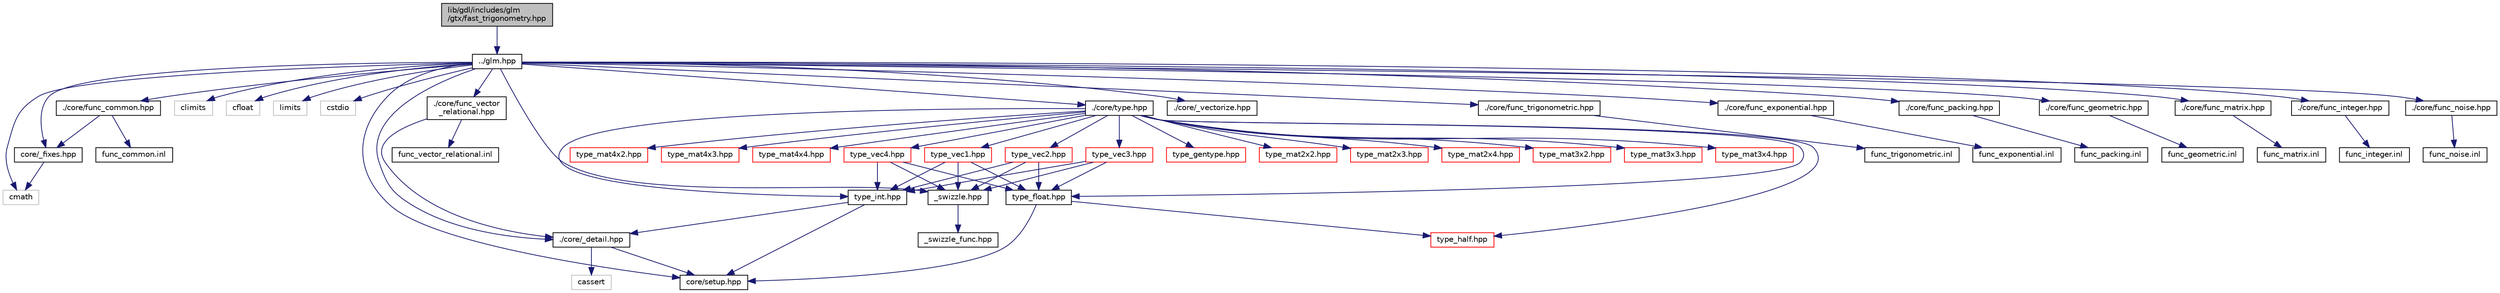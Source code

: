 digraph "lib/gdl/includes/glm/gtx/fast_trigonometry.hpp"
{
  edge [fontname="Helvetica",fontsize="10",labelfontname="Helvetica",labelfontsize="10"];
  node [fontname="Helvetica",fontsize="10",shape=record];
  Node1 [label="lib/gdl/includes/glm\l/gtx/fast_trigonometry.hpp",height=0.2,width=0.4,color="black", fillcolor="grey75", style="filled", fontcolor="black"];
  Node1 -> Node2 [color="midnightblue",fontsize="10",style="solid"];
  Node2 [label="../glm.hpp",height=0.2,width=0.4,color="black", fillcolor="white", style="filled",URL="$glm_8hpp.html"];
  Node2 -> Node3 [color="midnightblue",fontsize="10",style="solid"];
  Node3 [label="core/_fixes.hpp",height=0.2,width=0.4,color="black", fillcolor="white", style="filled",URL="$__fixes_8hpp.html"];
  Node3 -> Node4 [color="midnightblue",fontsize="10",style="solid"];
  Node4 [label="cmath",height=0.2,width=0.4,color="grey75", fillcolor="white", style="filled"];
  Node2 -> Node4 [color="midnightblue",fontsize="10",style="solid"];
  Node2 -> Node5 [color="midnightblue",fontsize="10",style="solid"];
  Node5 [label="climits",height=0.2,width=0.4,color="grey75", fillcolor="white", style="filled"];
  Node2 -> Node6 [color="midnightblue",fontsize="10",style="solid"];
  Node6 [label="cfloat",height=0.2,width=0.4,color="grey75", fillcolor="white", style="filled"];
  Node2 -> Node7 [color="midnightblue",fontsize="10",style="solid"];
  Node7 [label="limits",height=0.2,width=0.4,color="grey75", fillcolor="white", style="filled"];
  Node2 -> Node8 [color="midnightblue",fontsize="10",style="solid"];
  Node8 [label="cstdio",height=0.2,width=0.4,color="grey75", fillcolor="white", style="filled"];
  Node2 -> Node9 [color="midnightblue",fontsize="10",style="solid"];
  Node9 [label="core/setup.hpp",height=0.2,width=0.4,color="black", fillcolor="white", style="filled",URL="$setup_8hpp.html"];
  Node2 -> Node10 [color="midnightblue",fontsize="10",style="solid"];
  Node10 [label="./core/_detail.hpp",height=0.2,width=0.4,color="black", fillcolor="white", style="filled",URL="$__detail_8hpp.html"];
  Node10 -> Node9 [color="midnightblue",fontsize="10",style="solid"];
  Node10 -> Node11 [color="midnightblue",fontsize="10",style="solid"];
  Node11 [label="cassert",height=0.2,width=0.4,color="grey75", fillcolor="white", style="filled"];
  Node2 -> Node12 [color="midnightblue",fontsize="10",style="solid"];
  Node12 [label="./core/_vectorize.hpp",height=0.2,width=0.4,color="black", fillcolor="white", style="filled",URL="$__vectorize_8hpp.html"];
  Node2 -> Node13 [color="midnightblue",fontsize="10",style="solid"];
  Node13 [label="./core/type.hpp",height=0.2,width=0.4,color="black", fillcolor="white", style="filled",URL="$type_8hpp.html"];
  Node13 -> Node14 [color="midnightblue",fontsize="10",style="solid"];
  Node14 [label="type_half.hpp",height=0.2,width=0.4,color="red", fillcolor="white", style="filled",URL="$type__half_8hpp.html"];
  Node13 -> Node15 [color="midnightblue",fontsize="10",style="solid"];
  Node15 [label="type_float.hpp",height=0.2,width=0.4,color="black", fillcolor="white", style="filled",URL="$type__float_8hpp.html"];
  Node15 -> Node14 [color="midnightblue",fontsize="10",style="solid"];
  Node15 -> Node9 [color="midnightblue",fontsize="10",style="solid"];
  Node13 -> Node16 [color="midnightblue",fontsize="10",style="solid"];
  Node16 [label="type_int.hpp",height=0.2,width=0.4,color="black", fillcolor="white", style="filled",URL="$type__int_8hpp.html"];
  Node16 -> Node9 [color="midnightblue",fontsize="10",style="solid"];
  Node16 -> Node10 [color="midnightblue",fontsize="10",style="solid"];
  Node13 -> Node17 [color="midnightblue",fontsize="10",style="solid"];
  Node17 [label="type_gentype.hpp",height=0.2,width=0.4,color="red", fillcolor="white", style="filled",URL="$type__gentype_8hpp.html"];
  Node13 -> Node18 [color="midnightblue",fontsize="10",style="solid"];
  Node18 [label="type_vec1.hpp",height=0.2,width=0.4,color="red", fillcolor="white", style="filled",URL="$type__vec1_8hpp.html"];
  Node18 -> Node15 [color="midnightblue",fontsize="10",style="solid"];
  Node18 -> Node16 [color="midnightblue",fontsize="10",style="solid"];
  Node18 -> Node19 [color="midnightblue",fontsize="10",style="solid"];
  Node19 [label="_swizzle.hpp",height=0.2,width=0.4,color="black", fillcolor="white", style="filled",URL="$__swizzle_8hpp.html"];
  Node19 -> Node20 [color="midnightblue",fontsize="10",style="solid"];
  Node20 [label="_swizzle_func.hpp",height=0.2,width=0.4,color="black", fillcolor="white", style="filled",URL="$__swizzle__func_8hpp.html"];
  Node13 -> Node21 [color="midnightblue",fontsize="10",style="solid"];
  Node21 [label="type_vec2.hpp",height=0.2,width=0.4,color="red", fillcolor="white", style="filled",URL="$type__vec2_8hpp.html"];
  Node21 -> Node15 [color="midnightblue",fontsize="10",style="solid"];
  Node21 -> Node16 [color="midnightblue",fontsize="10",style="solid"];
  Node21 -> Node19 [color="midnightblue",fontsize="10",style="solid"];
  Node13 -> Node22 [color="midnightblue",fontsize="10",style="solid"];
  Node22 [label="type_vec3.hpp",height=0.2,width=0.4,color="red", fillcolor="white", style="filled",URL="$type__vec3_8hpp.html"];
  Node22 -> Node15 [color="midnightblue",fontsize="10",style="solid"];
  Node22 -> Node16 [color="midnightblue",fontsize="10",style="solid"];
  Node22 -> Node19 [color="midnightblue",fontsize="10",style="solid"];
  Node13 -> Node23 [color="midnightblue",fontsize="10",style="solid"];
  Node23 [label="type_vec4.hpp",height=0.2,width=0.4,color="red", fillcolor="white", style="filled",URL="$type__vec4_8hpp.html"];
  Node23 -> Node15 [color="midnightblue",fontsize="10",style="solid"];
  Node23 -> Node16 [color="midnightblue",fontsize="10",style="solid"];
  Node23 -> Node19 [color="midnightblue",fontsize="10",style="solid"];
  Node13 -> Node24 [color="midnightblue",fontsize="10",style="solid"];
  Node24 [label="type_mat2x2.hpp",height=0.2,width=0.4,color="red", fillcolor="white", style="filled",URL="$type__mat2x2_8hpp.html"];
  Node13 -> Node25 [color="midnightblue",fontsize="10",style="solid"];
  Node25 [label="type_mat2x3.hpp",height=0.2,width=0.4,color="red", fillcolor="white", style="filled",URL="$type__mat2x3_8hpp.html"];
  Node13 -> Node26 [color="midnightblue",fontsize="10",style="solid"];
  Node26 [label="type_mat2x4.hpp",height=0.2,width=0.4,color="red", fillcolor="white", style="filled",URL="$type__mat2x4_8hpp.html"];
  Node13 -> Node27 [color="midnightblue",fontsize="10",style="solid"];
  Node27 [label="type_mat3x2.hpp",height=0.2,width=0.4,color="red", fillcolor="white", style="filled",URL="$type__mat3x2_8hpp.html"];
  Node13 -> Node28 [color="midnightblue",fontsize="10",style="solid"];
  Node28 [label="type_mat3x3.hpp",height=0.2,width=0.4,color="red", fillcolor="white", style="filled",URL="$type__mat3x3_8hpp.html"];
  Node13 -> Node29 [color="midnightblue",fontsize="10",style="solid"];
  Node29 [label="type_mat3x4.hpp",height=0.2,width=0.4,color="red", fillcolor="white", style="filled",URL="$type__mat3x4_8hpp.html"];
  Node13 -> Node30 [color="midnightblue",fontsize="10",style="solid"];
  Node30 [label="type_mat4x2.hpp",height=0.2,width=0.4,color="red", fillcolor="white", style="filled",URL="$type__mat4x2_8hpp.html"];
  Node13 -> Node31 [color="midnightblue",fontsize="10",style="solid"];
  Node31 [label="type_mat4x3.hpp",height=0.2,width=0.4,color="red", fillcolor="white", style="filled",URL="$type__mat4x3_8hpp.html"];
  Node13 -> Node32 [color="midnightblue",fontsize="10",style="solid"];
  Node32 [label="type_mat4x4.hpp",height=0.2,width=0.4,color="red", fillcolor="white", style="filled",URL="$type__mat4x4_8hpp.html"];
  Node2 -> Node33 [color="midnightblue",fontsize="10",style="solid"];
  Node33 [label="./core/func_trigonometric.hpp",height=0.2,width=0.4,color="black", fillcolor="white", style="filled",URL="$func__trigonometric_8hpp.html"];
  Node33 -> Node34 [color="midnightblue",fontsize="10",style="solid"];
  Node34 [label="func_trigonometric.inl",height=0.2,width=0.4,color="black", fillcolor="white", style="filled",URL="$func__trigonometric_8inl.html"];
  Node2 -> Node35 [color="midnightblue",fontsize="10",style="solid"];
  Node35 [label="./core/func_exponential.hpp",height=0.2,width=0.4,color="black", fillcolor="white", style="filled",URL="$func__exponential_8hpp.html"];
  Node35 -> Node36 [color="midnightblue",fontsize="10",style="solid"];
  Node36 [label="func_exponential.inl",height=0.2,width=0.4,color="black", fillcolor="white", style="filled",URL="$func__exponential_8inl.html"];
  Node2 -> Node37 [color="midnightblue",fontsize="10",style="solid"];
  Node37 [label="./core/func_common.hpp",height=0.2,width=0.4,color="black", fillcolor="white", style="filled",URL="$func__common_8hpp.html"];
  Node37 -> Node3 [color="midnightblue",fontsize="10",style="solid"];
  Node37 -> Node38 [color="midnightblue",fontsize="10",style="solid"];
  Node38 [label="func_common.inl",height=0.2,width=0.4,color="black", fillcolor="white", style="filled",URL="$func__common_8inl.html"];
  Node2 -> Node39 [color="midnightblue",fontsize="10",style="solid"];
  Node39 [label="./core/func_packing.hpp",height=0.2,width=0.4,color="black", fillcolor="white", style="filled",URL="$func__packing_8hpp.html"];
  Node39 -> Node40 [color="midnightblue",fontsize="10",style="solid"];
  Node40 [label="func_packing.inl",height=0.2,width=0.4,color="black", fillcolor="white", style="filled",URL="$func__packing_8inl.html"];
  Node2 -> Node41 [color="midnightblue",fontsize="10",style="solid"];
  Node41 [label="./core/func_geometric.hpp",height=0.2,width=0.4,color="black", fillcolor="white", style="filled",URL="$func__geometric_8hpp.html"];
  Node41 -> Node42 [color="midnightblue",fontsize="10",style="solid"];
  Node42 [label="func_geometric.inl",height=0.2,width=0.4,color="black", fillcolor="white", style="filled",URL="$func__geometric_8inl.html"];
  Node2 -> Node43 [color="midnightblue",fontsize="10",style="solid"];
  Node43 [label="./core/func_matrix.hpp",height=0.2,width=0.4,color="black", fillcolor="white", style="filled",URL="$func__matrix_8hpp.html"];
  Node43 -> Node44 [color="midnightblue",fontsize="10",style="solid"];
  Node44 [label="func_matrix.inl",height=0.2,width=0.4,color="black", fillcolor="white", style="filled",URL="$func__matrix_8inl.html"];
  Node2 -> Node45 [color="midnightblue",fontsize="10",style="solid"];
  Node45 [label="./core/func_vector\l_relational.hpp",height=0.2,width=0.4,color="black", fillcolor="white", style="filled",URL="$func__vector__relational_8hpp.html"];
  Node45 -> Node10 [color="midnightblue",fontsize="10",style="solid"];
  Node45 -> Node46 [color="midnightblue",fontsize="10",style="solid"];
  Node46 [label="func_vector_relational.inl",height=0.2,width=0.4,color="black", fillcolor="white", style="filled",URL="$func__vector__relational_8inl.html"];
  Node2 -> Node47 [color="midnightblue",fontsize="10",style="solid"];
  Node47 [label="./core/func_integer.hpp",height=0.2,width=0.4,color="black", fillcolor="white", style="filled",URL="$func__integer_8hpp.html"];
  Node47 -> Node48 [color="midnightblue",fontsize="10",style="solid"];
  Node48 [label="func_integer.inl",height=0.2,width=0.4,color="black", fillcolor="white", style="filled",URL="$func__integer_8inl.html"];
  Node2 -> Node49 [color="midnightblue",fontsize="10",style="solid"];
  Node49 [label="./core/func_noise.hpp",height=0.2,width=0.4,color="black", fillcolor="white", style="filled",URL="$func__noise_8hpp.html"];
  Node49 -> Node50 [color="midnightblue",fontsize="10",style="solid"];
  Node50 [label="func_noise.inl",height=0.2,width=0.4,color="black", fillcolor="white", style="filled",URL="$func__noise_8inl.html"];
  Node2 -> Node19 [color="midnightblue",fontsize="10",style="solid"];
}
